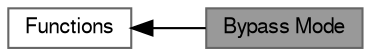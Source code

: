 digraph "Bypass Mode"
{
 // LATEX_PDF_SIZE
  bgcolor="transparent";
  edge [fontname=FreeSans,fontsize=10,labelfontname=FreeSans,labelfontsize=10];
  node [fontname=FreeSans,fontsize=10,shape=box,height=0.2,width=0.4];
  rankdir=LR;
  Node2 [label="Functions",height=0.2,width=0.4,color="grey40", fillcolor="white", style="filled",URL="$group___w_l_a_n_a_p_i.html",tooltip="Here are listed all the functions that implement the Wlan APIs."];
  Node1 [label="Bypass Mode",height=0.2,width=0.4,color="gray40", fillcolor="grey60", style="filled", fontcolor="black",tooltip="Here are listed all the functions that implement the Bypass Mode APIs."];
  Node2->Node1 [shape=plaintext, dir="back", style="solid"];
}
